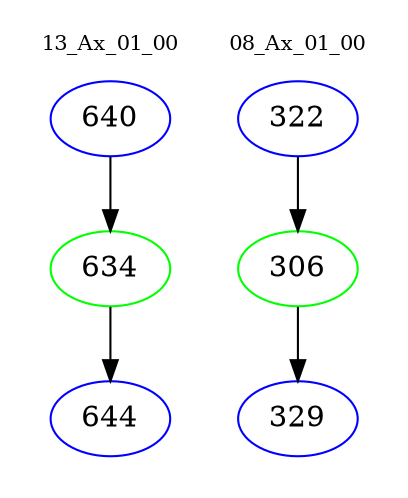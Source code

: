 digraph{
subgraph cluster_0 {
color = white
label = "13_Ax_01_00";
fontsize=10;
T0_640 [label="640", color="blue"]
T0_640 -> T0_634 [color="black"]
T0_634 [label="634", color="green"]
T0_634 -> T0_644 [color="black"]
T0_644 [label="644", color="blue"]
}
subgraph cluster_1 {
color = white
label = "08_Ax_01_00";
fontsize=10;
T1_322 [label="322", color="blue"]
T1_322 -> T1_306 [color="black"]
T1_306 [label="306", color="green"]
T1_306 -> T1_329 [color="black"]
T1_329 [label="329", color="blue"]
}
}
